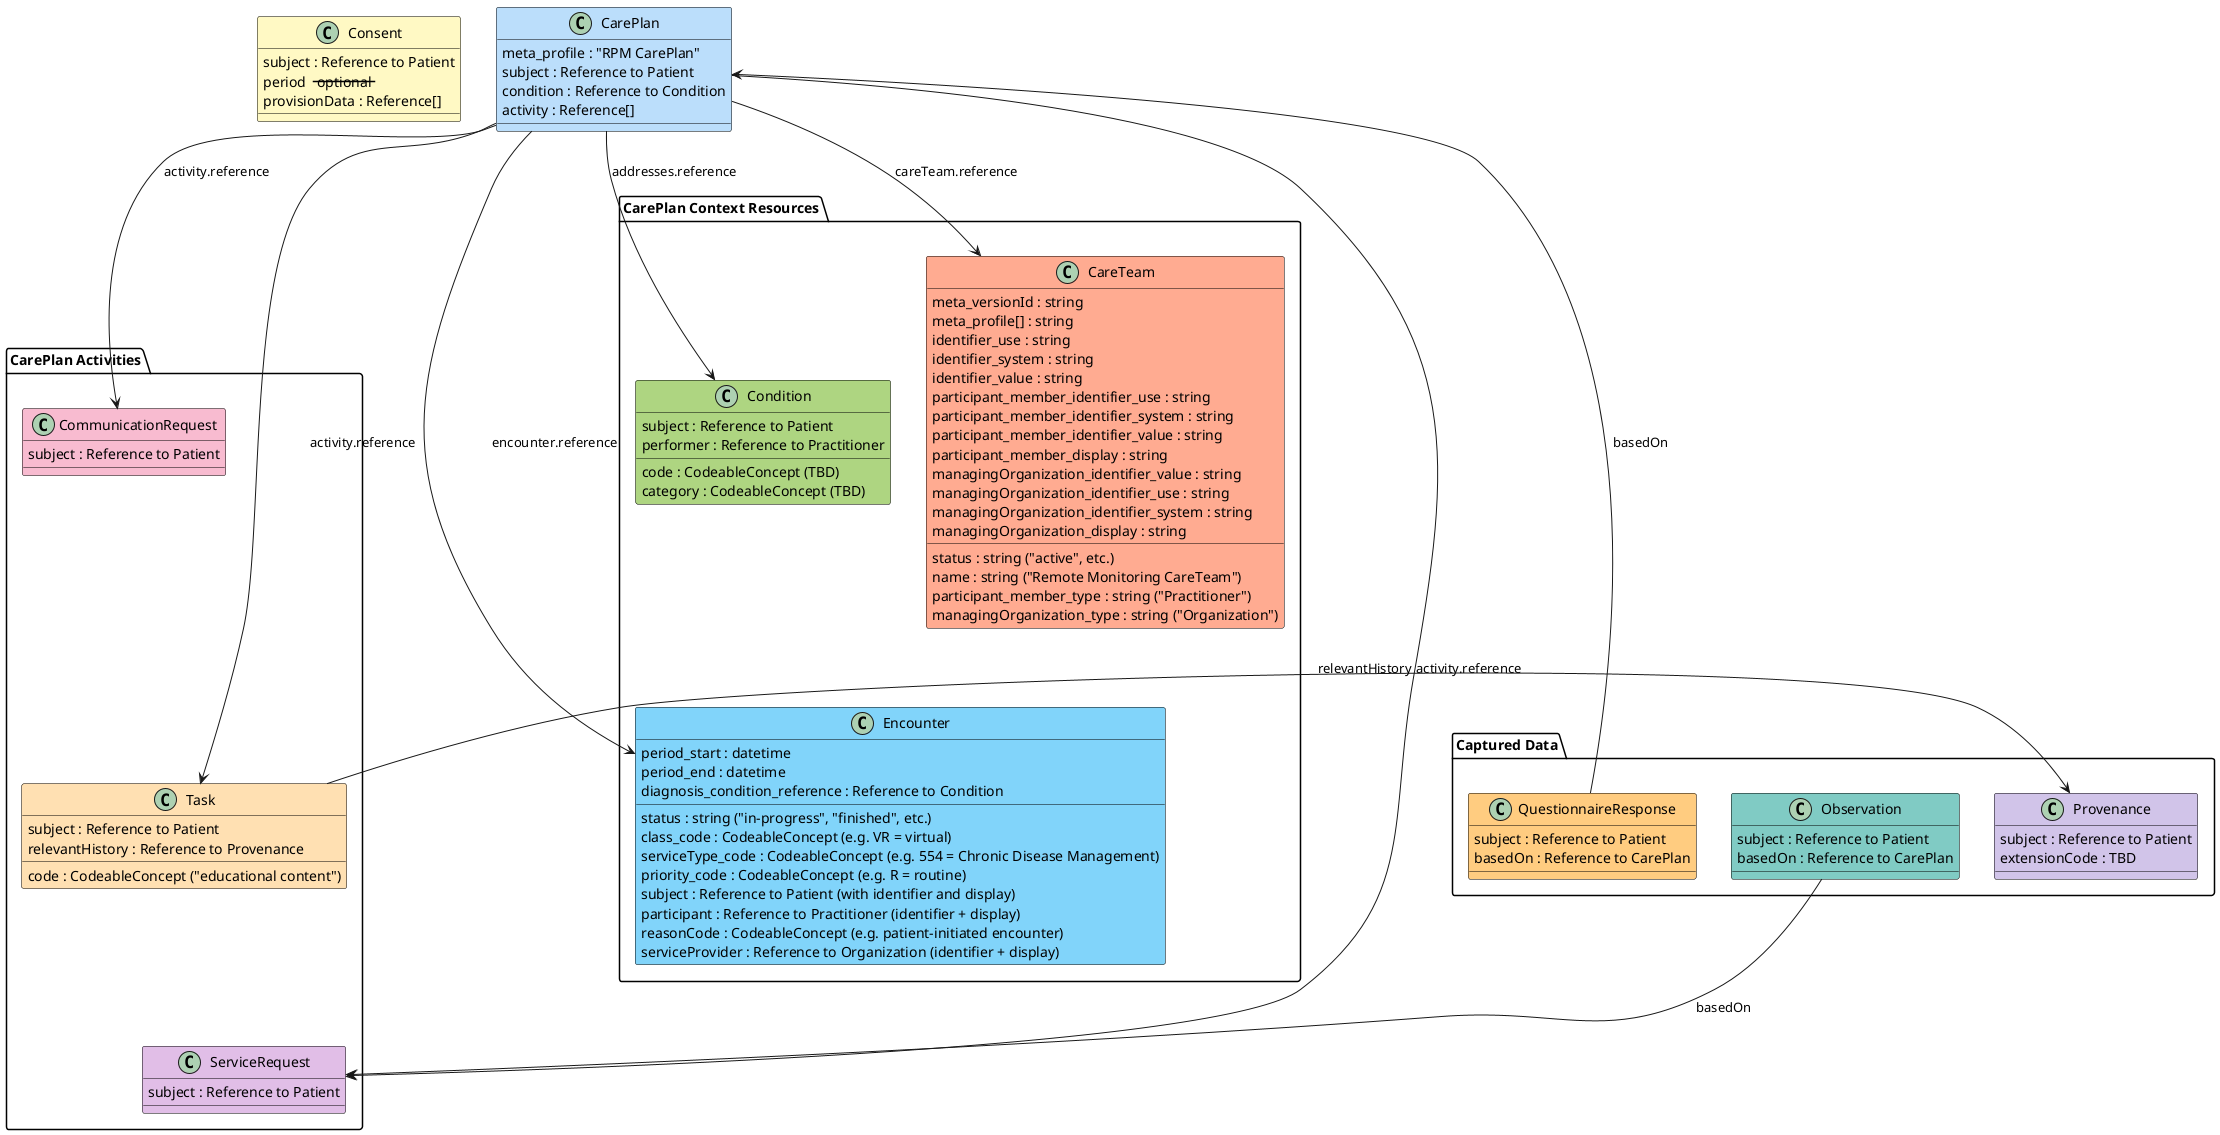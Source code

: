 @startuml

skinparam class {
    BackgroundColor White
    BorderColor Black
}

class Consent #FFF9C4 {
  subject : Reference to Patient
  period  -- optional --
  provisionData : Reference[]
}

class CarePlan #BBDEFB {
  meta_profile : "RPM CarePlan"
  subject : Reference to Patient
  condition : Reference to Condition
  activity : Reference[]
}

package "CarePlan Activities" {
  class CommunicationRequest #F8BBD0 {
    subject : Reference to Patient
  }
  class Task #FFE0B2 {
    subject : Reference to Patient
    code : CodeableConcept ("educational content")
    relevantHistory : Reference to Provenance
  }
  class ServiceRequest #E1BEE7 {
    subject : Reference to Patient
  }
}

package "CarePlan Context Resources" {

  class Condition #AED581 {
    subject : Reference to Patient
    performer : Reference to Practitioner
    code : CodeableConcept (TBD)
    category : CodeableConcept (TBD)
  }

  class Encounter #81D4FA {
  status : string ("in-progress", "finished", etc.)
  class_code : CodeableConcept (e.g. VR = virtual)
  serviceType_code : CodeableConcept (e.g. 554 = Chronic Disease Management)
  priority_code : CodeableConcept (e.g. R = routine)
  subject : Reference to Patient (with identifier and display)
  participant : Reference to Practitioner (identifier + display)
  period_start : datetime
  period_end : datetime
  reasonCode : CodeableConcept (e.g. patient-initiated encounter)
  diagnosis_condition_reference : Reference to Condition
  serviceProvider : Reference to Organization (identifier + display)
}
  
  class CareTeam #FFAB91 {
  status : string ("active", etc.)
  name : string ("Remote Monitoring CareTeam")
  meta_versionId : string
  meta_profile[] : string
  identifier_use : string
  identifier_system : string
  identifier_value : string
  participant_member_type : string ("Practitioner")
  participant_member_identifier_use : string
  participant_member_identifier_system : string
  participant_member_identifier_value : string
  participant_member_display : string
  managingOrganization_type : string ("Organization")
  managingOrganization_identifier_value : string
  managingOrganization_identifier_use : string
  managingOrganization_identifier_system : string
  managingOrganization_display : string
}

}

package "Captured Data" {

  class Provenance #D1C4E9 {
    subject : Reference to Patient
    extensionCode : TBD
  }

  class Observation #80CBC4 {
    subject : Reference to Patient
    basedOn : Reference to CarePlan
  }

  class QuestionnaireResponse #FFCC80 {
    subject : Reference to Patient
    basedOn : Reference to CarePlan
  }
  
  }


CarePlan --> Condition : addresses.reference
CarePlan --> Encounter : encounter.reference
CarePlan --> CareTeam: careTeam.reference
CarePlan --> CommunicationRequest : activity.reference
CarePlan --> Task : activity.reference
CarePlan --> ServiceRequest : activity.reference

Task --> Provenance : relevantHistory

Observation --> ServiceRequest : basedOn

QuestionnaireResponse --> CarePlan : basedOn

CarePlan -[hidden]-> CommunicationRequest
CommunicationRequest -[hidden]-> Task
Task -[hidden]-> ServiceRequest

CarePlan -[hidden]-> Condition
Condition -[hidden]-> Encounter

@enduml